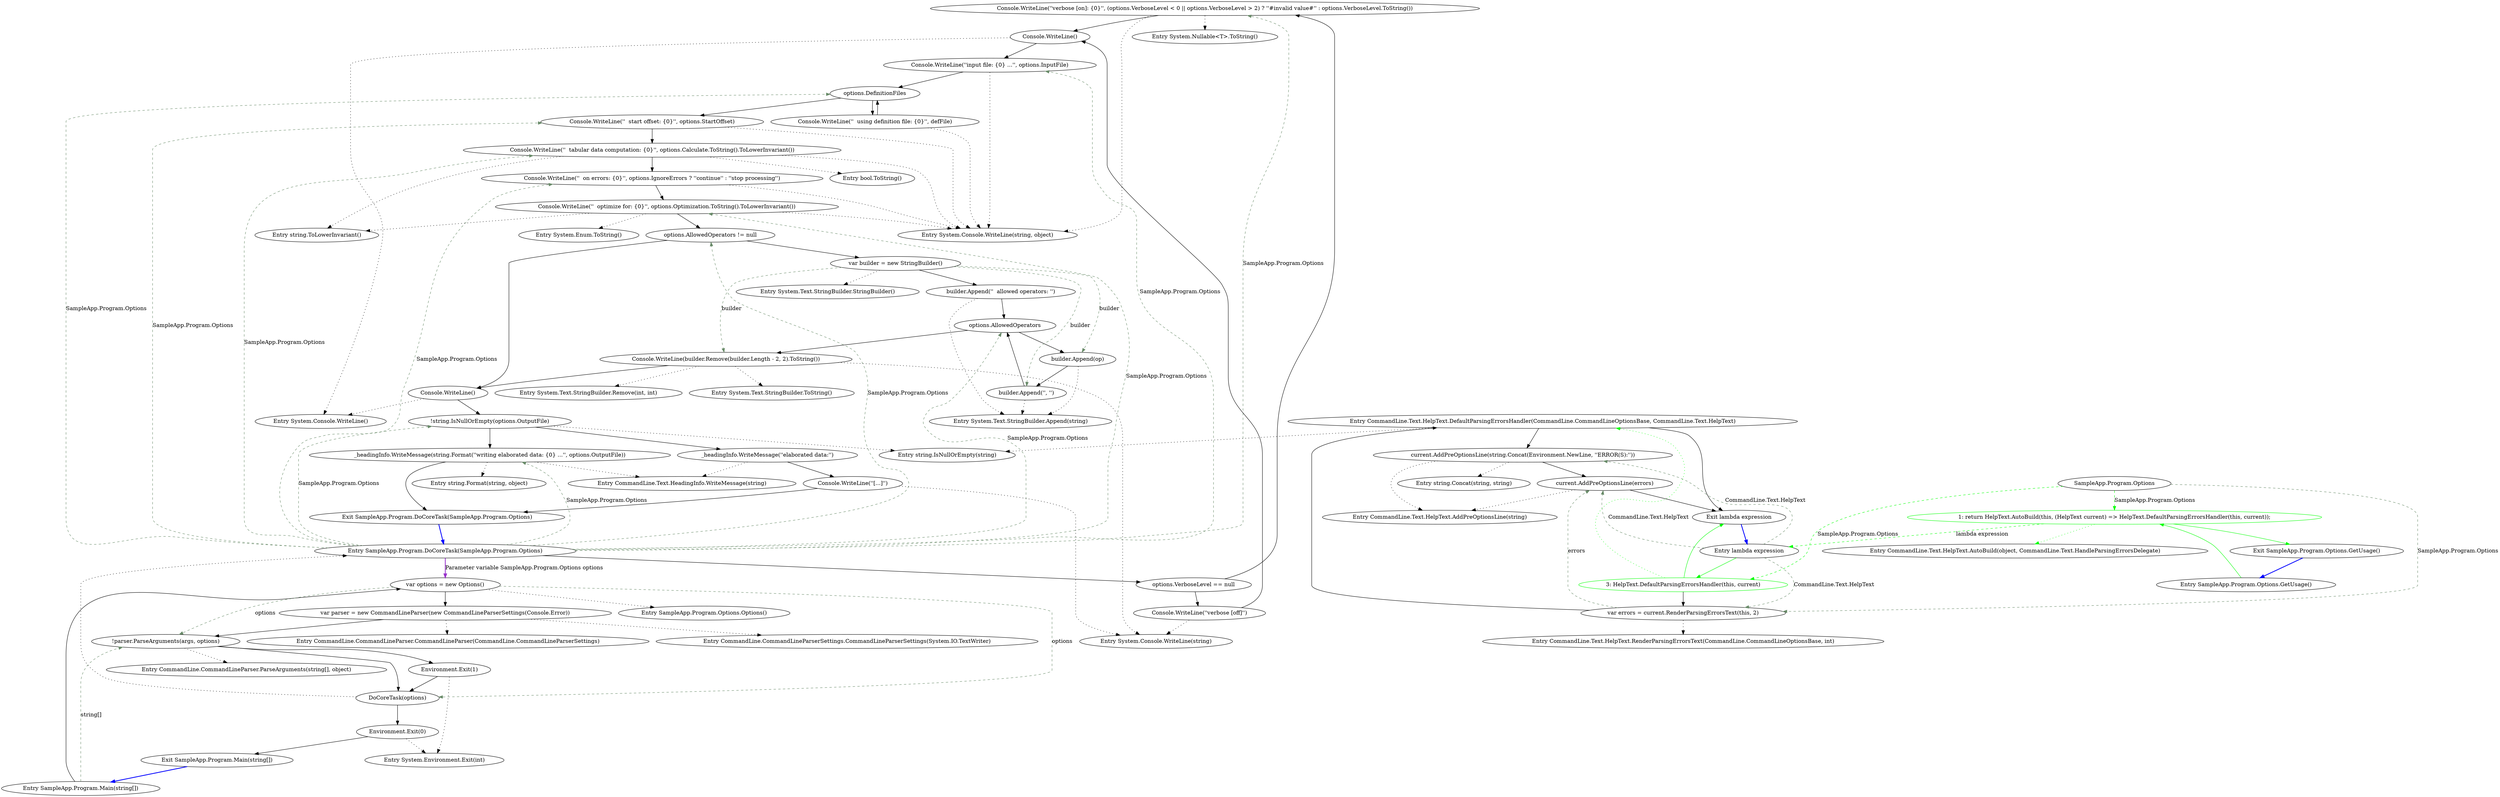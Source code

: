 digraph  {
m0_54 [cluster="System.Nullable<T>.ToString()", file="Program.cs", label="Entry System.Nullable<T>.ToString()", span="0-0"];
m0_56 [cluster="System.Console.WriteLine()", file="Program.cs", label="Entry System.Console.WriteLine()", span="0-0"];
m0_55 [cluster="System.Console.WriteLine(string, object)", file="Program.cs", label="Entry System.Console.WriteLine(string, object)", span="0-0"];
m0_27 [cluster="System.Environment.Exit(int)", file="Program.cs", label="Entry System.Environment.Exit(int)", span="0-0"];
m0_65 [cluster="CommandLine.Text.HeadingInfo.WriteMessage(string)", file="Program.cs", label="Entry CommandLine.Text.HeadingInfo.WriteMessage(string)", span="371-371"];
m0_14 [cluster="CommandLine.Text.HelpText.AddPreOptionsLine(string)", file="Program.cs", label="Entry CommandLine.Text.HelpText.AddPreOptionsLine(string)", span="895-895"];
m0_13 [cluster="string.Concat(string, string)", file="Program.cs", label="Entry string.Concat(string, string)", span="0-0"];
m0_4 [cluster="lambda expression", file="Program.cs", label="Entry lambda expression", span="94-104"];
m0_5 [cluster="lambda expression", color=green, community=0, file="Program.cs", label="3: HelpText.DefaultParsingErrorsHandler(this, current)", span="95-95"];
m0_6 [cluster="lambda expression", file="Program.cs", label="var errors = current.RenderParsingErrorsText(this, 2)", span="97-97"];
m0_8 [cluster="lambda expression", file="Program.cs", label="current.AddPreOptionsLine(string.Concat(Environment.NewLine, ''ERROR(S):''))", span="100-100"];
m0_9 [cluster="lambda expression", file="Program.cs", label="current.AddPreOptionsLine(errors)", span="101-101"];
m0_7 [cluster="CommandLine.Text.HelpText.DefaultParsingErrorsHandler(CommandLine.CommandLineOptionsBase, CommandLine.Text.HelpText)", file="Program.cs", label="Entry CommandLine.Text.HelpText.DefaultParsingErrorsHandler(CommandLine.CommandLineOptionsBase, CommandLine.Text.HelpText)", span="836-836"];
m0_10 [cluster="lambda expression", file="Program.cs", label="Exit lambda expression", span="94-104"];
m0_59 [cluster="System.Enum.ToString()", file="Program.cs", label="Entry System.Enum.ToString()", span="0-0"];
m0_62 [cluster="System.Text.StringBuilder.Remove(int, int)", file="Program.cs", label="Entry System.Text.StringBuilder.Remove(int, int)", span="0-0"];
m0_24 [cluster="CommandLine.CommandLineParser.CommandLineParser(CommandLine.CommandLineParserSettings)", file="Program.cs", label="Entry CommandLine.CommandLineParser.CommandLineParser(CommandLine.CommandLineParserSettings)", span="1670-1670"];
m0_12 [cluster="string.IsNullOrEmpty(string)", file="Program.cs", label="Entry string.IsNullOrEmpty(string)", span="0-0"];
m0_58 [cluster="string.ToLowerInvariant()", file="Program.cs", label="Entry string.ToLowerInvariant()", span="0-0"];
m0_64 [cluster="string.Format(string, object)", file="Program.cs", label="Entry string.Format(string, object)", span="0-0"];
m0_25 [cluster="CommandLine.CommandLineParserSettings.CommandLineParserSettings(System.IO.TextWriter)", file="Program.cs", label="Entry CommandLine.CommandLineParserSettings.CommandLineParserSettings(System.IO.TextWriter)", span="1575-1575"];
m0_11 [cluster="CommandLine.Text.HelpText.RenderParsingErrorsText(CommandLine.CommandLineOptionsBase, int)", file="Program.cs", label="Entry CommandLine.Text.HelpText.RenderParsingErrorsText(CommandLine.CommandLineOptionsBase, int)", span="981-981"];
m0_0 [cluster="SampleApp.Program.Options.GetUsage()", file="Program.cs", label="Entry SampleApp.Program.Options.GetUsage()", span="92-92"];
m0_1 [cluster="SampleApp.Program.Options.GetUsage()", color=green, community=0, file="Program.cs", label="1: return HelpText.AutoBuild(this, (HelpText current) => HelpText.DefaultParsingErrorsHandler(this, current));", span="95-95"];
m0_2 [cluster="SampleApp.Program.Options.GetUsage()", file="Program.cs", label="Exit SampleApp.Program.Options.GetUsage()", span="92-92"];
m0_61 [cluster="System.Text.StringBuilder.Append(string)", file="Program.cs", label="Entry System.Text.StringBuilder.Append(string)", span="0-0"];
m0_63 [cluster="System.Text.StringBuilder.ToString()", file="Program.cs", label="Entry System.Text.StringBuilder.ToString()", span="0-0"];
m0_53 [cluster="System.Console.WriteLine(string)", file="Program.cs", label="Entry System.Console.WriteLine(string)", span="0-0"];
m0_57 [cluster="bool.ToString()", file="Program.cs", label="Entry bool.ToString()", span="0-0"];
m0_23 [cluster="SampleApp.Program.Options.Options()", file="Program.cs", label="Entry SampleApp.Program.Options.Options()", span="55-55"];
m0_28 [cluster="SampleApp.Program.DoCoreTask(SampleApp.Program.Options)", file="Program.cs", label="Entry SampleApp.Program.DoCoreTask(SampleApp.Program.Options)", span="162-162"];
m0_29 [cluster="SampleApp.Program.DoCoreTask(SampleApp.Program.Options)", file="Program.cs", label="options.VerboseLevel == null", span="164-164"];
m0_31 [cluster="SampleApp.Program.DoCoreTask(SampleApp.Program.Options)", file="Program.cs", label="Console.WriteLine(''verbose [on]: {0}'', (options.VerboseLevel < 0 || options.VerboseLevel > 2) ? ''#invalid value#'' : options.VerboseLevel.ToString())", span="167-167"];
m0_33 [cluster="SampleApp.Program.DoCoreTask(SampleApp.Program.Options)", file="Program.cs", label="Console.WriteLine(''input file: {0} ...'', options.InputFile)", span="169-169"];
m0_34 [cluster="SampleApp.Program.DoCoreTask(SampleApp.Program.Options)", file="Program.cs", label="options.DefinitionFiles", span="170-170"];
m0_36 [cluster="SampleApp.Program.DoCoreTask(SampleApp.Program.Options)", file="Program.cs", label="Console.WriteLine(''  start offset: {0}'', options.StartOffset)", span="174-174"];
m0_37 [cluster="SampleApp.Program.DoCoreTask(SampleApp.Program.Options)", file="Program.cs", label="Console.WriteLine(''  tabular data computation: {0}'', options.Calculate.ToString().ToLowerInvariant())", span="175-175"];
m0_38 [cluster="SampleApp.Program.DoCoreTask(SampleApp.Program.Options)", file="Program.cs", label="Console.WriteLine(''  on errors: {0}'', options.IgnoreErrors ? ''continue'' : ''stop processing'')", span="176-176"];
m0_39 [cluster="SampleApp.Program.DoCoreTask(SampleApp.Program.Options)", file="Program.cs", label="Console.WriteLine(''  optimize for: {0}'', options.Optimization.ToString().ToLowerInvariant())", span="177-177"];
m0_40 [cluster="SampleApp.Program.DoCoreTask(SampleApp.Program.Options)", file="Program.cs", label="options.AllowedOperators != null", span="178-178"];
m0_43 [cluster="SampleApp.Program.DoCoreTask(SampleApp.Program.Options)", file="Program.cs", label="options.AllowedOperators", span="182-182"];
m0_48 [cluster="SampleApp.Program.DoCoreTask(SampleApp.Program.Options)", file="Program.cs", label="!string.IsNullOrEmpty(options.OutputFile)", span="190-190"];
m0_49 [cluster="SampleApp.Program.DoCoreTask(SampleApp.Program.Options)", file="Program.cs", label="_headingInfo.WriteMessage(string.Format(''writing elaborated data: {0} ...'', options.OutputFile))", span="191-191"];
m0_30 [cluster="SampleApp.Program.DoCoreTask(SampleApp.Program.Options)", file="Program.cs", label="Console.WriteLine(''verbose [off]'')", span="165-165"];
m0_32 [cluster="SampleApp.Program.DoCoreTask(SampleApp.Program.Options)", file="Program.cs", label="Console.WriteLine()", span="168-168"];
m0_35 [cluster="SampleApp.Program.DoCoreTask(SampleApp.Program.Options)", file="Program.cs", label="Console.WriteLine(''  using definition file: {0}'', defFile)", span="172-172"];
m0_41 [cluster="SampleApp.Program.DoCoreTask(SampleApp.Program.Options)", file="Program.cs", label="var builder = new StringBuilder()", span="180-180"];
m0_47 [cluster="SampleApp.Program.DoCoreTask(SampleApp.Program.Options)", file="Program.cs", label="Console.WriteLine()", span="189-189"];
m0_42 [cluster="SampleApp.Program.DoCoreTask(SampleApp.Program.Options)", file="Program.cs", label="builder.Append(''  allowed operators: '')", span="181-181"];
m0_44 [cluster="SampleApp.Program.DoCoreTask(SampleApp.Program.Options)", file="Program.cs", label="builder.Append(op)", span="184-184"];
m0_45 [cluster="SampleApp.Program.DoCoreTask(SampleApp.Program.Options)", file="Program.cs", label="builder.Append('', '')", span="185-185"];
m0_46 [cluster="SampleApp.Program.DoCoreTask(SampleApp.Program.Options)", file="Program.cs", label="Console.WriteLine(builder.Remove(builder.Length - 2, 2).ToString())", span="187-187"];
m0_50 [cluster="SampleApp.Program.DoCoreTask(SampleApp.Program.Options)", file="Program.cs", label="_headingInfo.WriteMessage(''elaborated data:'')", span="194-194"];
m0_51 [cluster="SampleApp.Program.DoCoreTask(SampleApp.Program.Options)", file="Program.cs", label="Console.WriteLine(''[...]'')", span="195-195"];
m0_52 [cluster="SampleApp.Program.DoCoreTask(SampleApp.Program.Options)", file="Program.cs", label="Exit SampleApp.Program.DoCoreTask(SampleApp.Program.Options)", span="162-162"];
m0_60 [cluster="System.Text.StringBuilder.StringBuilder()", file="Program.cs", label="Entry System.Text.StringBuilder.StringBuilder()", span="0-0"];
m0_3 [cluster="CommandLine.Text.HelpText.AutoBuild(object, CommandLine.Text.HandleParsingErrorsDelegate)", file="Program.cs", label="Entry CommandLine.Text.HelpText.AutoBuild(object, CommandLine.Text.HandleParsingErrorsDelegate)", span="794-794"];
m0_26 [cluster="CommandLine.CommandLineParser.ParseArguments(string[], object)", file="Program.cs", label="Entry CommandLine.CommandLineParser.ParseArguments(string[], object)", span="1695-1695"];
m0_15 [cluster="SampleApp.Program.Main(string[])", file="Program.cs", label="Entry SampleApp.Program.Main(string[])", span="147-147"];
m0_16 [cluster="SampleApp.Program.Main(string[])", file="Program.cs", label="var options = new Options()", span="152-152"];
m0_18 [cluster="SampleApp.Program.Main(string[])", file="Program.cs", label="!parser.ParseArguments(args, options)", span="154-154"];
m0_17 [cluster="SampleApp.Program.Main(string[])", file="Program.cs", label="var parser = new CommandLineParser(new CommandLineParserSettings(Console.Error))", span="153-153"];
m0_20 [cluster="SampleApp.Program.Main(string[])", file="Program.cs", label="DoCoreTask(options)", span="157-157"];
m0_19 [cluster="SampleApp.Program.Main(string[])", file="Program.cs", label="Environment.Exit(1)", span="155-155"];
m0_21 [cluster="SampleApp.Program.Main(string[])", file="Program.cs", label="Environment.Exit(0)", span="159-159"];
m0_22 [cluster="SampleApp.Program.Main(string[])", file="Program.cs", label="Exit SampleApp.Program.Main(string[])", span="147-147"];
m0_66 [file="Program.cs", label="SampleApp.Program.Options", span=""];
m0_4 -> m0_5  [color=green, key=0, style=solid];
m0_4 -> m0_6  [color=darkseagreen4, key=1, label="CommandLine.Text.HelpText", style=dashed];
m0_4 -> m0_8  [color=darkseagreen4, key=1, label="CommandLine.Text.HelpText", style=dashed];
m0_4 -> m0_9  [color=darkseagreen4, key=1, label="CommandLine.Text.HelpText", style=dashed];
m0_5 -> m0_6  [key=0, style=solid];
m0_5 -> m0_10  [color=green, key=0, style=solid];
m0_5 -> m0_7  [color=green, key=2, style=dotted];
m0_6 -> m0_7  [key=0, style=solid];
m0_6 -> m0_11  [key=2, style=dotted];
m0_6 -> m0_9  [color=darkseagreen4, key=1, label=errors, style=dashed];
m0_8 -> m0_9  [key=0, style=solid];
m0_8 -> m0_13  [key=2, style=dotted];
m0_8 -> m0_14  [key=2, style=dotted];
m0_9 -> m0_10  [key=0, style=solid];
m0_9 -> m0_14  [key=2, style=dotted];
m0_7 -> m0_8  [key=0, style=solid];
m0_7 -> m0_10  [key=0, style=solid];
m0_7 -> m0_12  [key=2, style=dotted];
m0_10 -> m0_4  [color=blue, key=0, style=bold];
m0_0 -> m0_1  [color=green, key=0, style=solid];
m0_1 -> m0_2  [color=green, key=0, style=solid];
m0_1 -> m0_3  [color=green, key=2, style=dotted];
m0_1 -> m0_4  [color=green, key=1, label="lambda expression", style=dashed];
m0_2 -> m0_0  [color=blue, key=0, style=bold];
m0_28 -> m0_29  [key=0, style=solid];
m0_28 -> m0_31  [color=darkseagreen4, key=1, label="SampleApp.Program.Options", style=dashed];
m0_28 -> m0_33  [color=darkseagreen4, key=1, label="SampleApp.Program.Options", style=dashed];
m0_28 -> m0_34  [color=darkseagreen4, key=1, label="SampleApp.Program.Options", style=dashed];
m0_28 -> m0_36  [color=darkseagreen4, key=1, label="SampleApp.Program.Options", style=dashed];
m0_28 -> m0_37  [color=darkseagreen4, key=1, label="SampleApp.Program.Options", style=dashed];
m0_28 -> m0_38  [color=darkseagreen4, key=1, label="SampleApp.Program.Options", style=dashed];
m0_28 -> m0_39  [color=darkseagreen4, key=1, label="SampleApp.Program.Options", style=dashed];
m0_28 -> m0_40  [color=darkseagreen4, key=1, label="SampleApp.Program.Options", style=dashed];
m0_28 -> m0_43  [color=darkseagreen4, key=1, label="SampleApp.Program.Options", style=dashed];
m0_28 -> m0_48  [color=darkseagreen4, key=1, label="SampleApp.Program.Options", style=dashed];
m0_28 -> m0_49  [color=darkseagreen4, key=1, label="SampleApp.Program.Options", style=dashed];
m0_28 -> m0_16  [color=darkorchid, key=3, label="Parameter variable SampleApp.Program.Options options", style=bold];
m0_29 -> m0_30  [key=0, style=solid];
m0_29 -> m0_31  [key=0, style=solid];
m0_31 -> m0_32  [key=0, style=solid];
m0_31 -> m0_54  [key=2, style=dotted];
m0_31 -> m0_55  [key=2, style=dotted];
m0_33 -> m0_34  [key=0, style=solid];
m0_33 -> m0_55  [key=2, style=dotted];
m0_34 -> m0_35  [key=0, style=solid];
m0_34 -> m0_36  [key=0, style=solid];
m0_36 -> m0_37  [key=0, style=solid];
m0_36 -> m0_55  [key=2, style=dotted];
m0_37 -> m0_38  [key=0, style=solid];
m0_37 -> m0_57  [key=2, style=dotted];
m0_37 -> m0_58  [key=2, style=dotted];
m0_37 -> m0_55  [key=2, style=dotted];
m0_38 -> m0_39  [key=0, style=solid];
m0_38 -> m0_55  [key=2, style=dotted];
m0_39 -> m0_40  [key=0, style=solid];
m0_39 -> m0_59  [key=2, style=dotted];
m0_39 -> m0_58  [key=2, style=dotted];
m0_39 -> m0_55  [key=2, style=dotted];
m0_40 -> m0_41  [key=0, style=solid];
m0_40 -> m0_47  [key=0, style=solid];
m0_43 -> m0_44  [key=0, style=solid];
m0_43 -> m0_46  [key=0, style=solid];
m0_48 -> m0_49  [key=0, style=solid];
m0_48 -> m0_50  [key=0, style=solid];
m0_48 -> m0_12  [key=2, style=dotted];
m0_49 -> m0_52  [key=0, style=solid];
m0_49 -> m0_64  [key=2, style=dotted];
m0_49 -> m0_65  [key=2, style=dotted];
m0_30 -> m0_32  [key=0, style=solid];
m0_30 -> m0_53  [key=2, style=dotted];
m0_32 -> m0_33  [key=0, style=solid];
m0_32 -> m0_56  [key=2, style=dotted];
m0_35 -> m0_34  [key=0, style=solid];
m0_35 -> m0_55  [key=2, style=dotted];
m0_41 -> m0_42  [key=0, style=solid];
m0_41 -> m0_60  [key=2, style=dotted];
m0_41 -> m0_44  [color=darkseagreen4, key=1, label=builder, style=dashed];
m0_41 -> m0_45  [color=darkseagreen4, key=1, label=builder, style=dashed];
m0_41 -> m0_46  [color=darkseagreen4, key=1, label=builder, style=dashed];
m0_47 -> m0_48  [key=0, style=solid];
m0_47 -> m0_56  [key=2, style=dotted];
m0_42 -> m0_43  [key=0, style=solid];
m0_42 -> m0_61  [key=2, style=dotted];
m0_44 -> m0_45  [key=0, style=solid];
m0_44 -> m0_61  [key=2, style=dotted];
m0_45 -> m0_43  [key=0, style=solid];
m0_45 -> m0_61  [key=2, style=dotted];
m0_46 -> m0_47  [key=0, style=solid];
m0_46 -> m0_62  [key=2, style=dotted];
m0_46 -> m0_63  [key=2, style=dotted];
m0_46 -> m0_53  [key=2, style=dotted];
m0_50 -> m0_51  [key=0, style=solid];
m0_50 -> m0_65  [key=2, style=dotted];
m0_51 -> m0_52  [key=0, style=solid];
m0_51 -> m0_53  [key=2, style=dotted];
m0_52 -> m0_28  [color=blue, key=0, style=bold];
m0_15 -> m0_16  [key=0, style=solid];
m0_15 -> m0_18  [color=darkseagreen4, key=1, label="string[]", style=dashed];
m0_16 -> m0_17  [key=0, style=solid];
m0_16 -> m0_23  [key=2, style=dotted];
m0_16 -> m0_18  [color=darkseagreen4, key=1, label=options, style=dashed];
m0_16 -> m0_20  [color=darkseagreen4, key=1, label=options, style=dashed];
m0_18 -> m0_19  [key=0, style=solid];
m0_18 -> m0_20  [key=0, style=solid];
m0_18 -> m0_26  [key=2, style=dotted];
m0_17 -> m0_18  [key=0, style=solid];
m0_17 -> m0_24  [key=2, style=dotted];
m0_17 -> m0_25  [key=2, style=dotted];
m0_20 -> m0_21  [key=0, style=solid];
m0_20 -> m0_28  [key=2, style=dotted];
m0_19 -> m0_20  [key=0, style=solid];
m0_19 -> m0_27  [key=2, style=dotted];
m0_21 -> m0_22  [key=0, style=solid];
m0_21 -> m0_27  [key=2, style=dotted];
m0_22 -> m0_15  [color=blue, key=0, style=bold];
m0_66 -> m0_1  [color=green, key=1, label="SampleApp.Program.Options", style=dashed];
m0_66 -> m0_5  [color=green, key=1, label="SampleApp.Program.Options", style=dashed];
m0_66 -> m0_6  [color=darkseagreen4, key=1, label="SampleApp.Program.Options", style=dashed];
}
